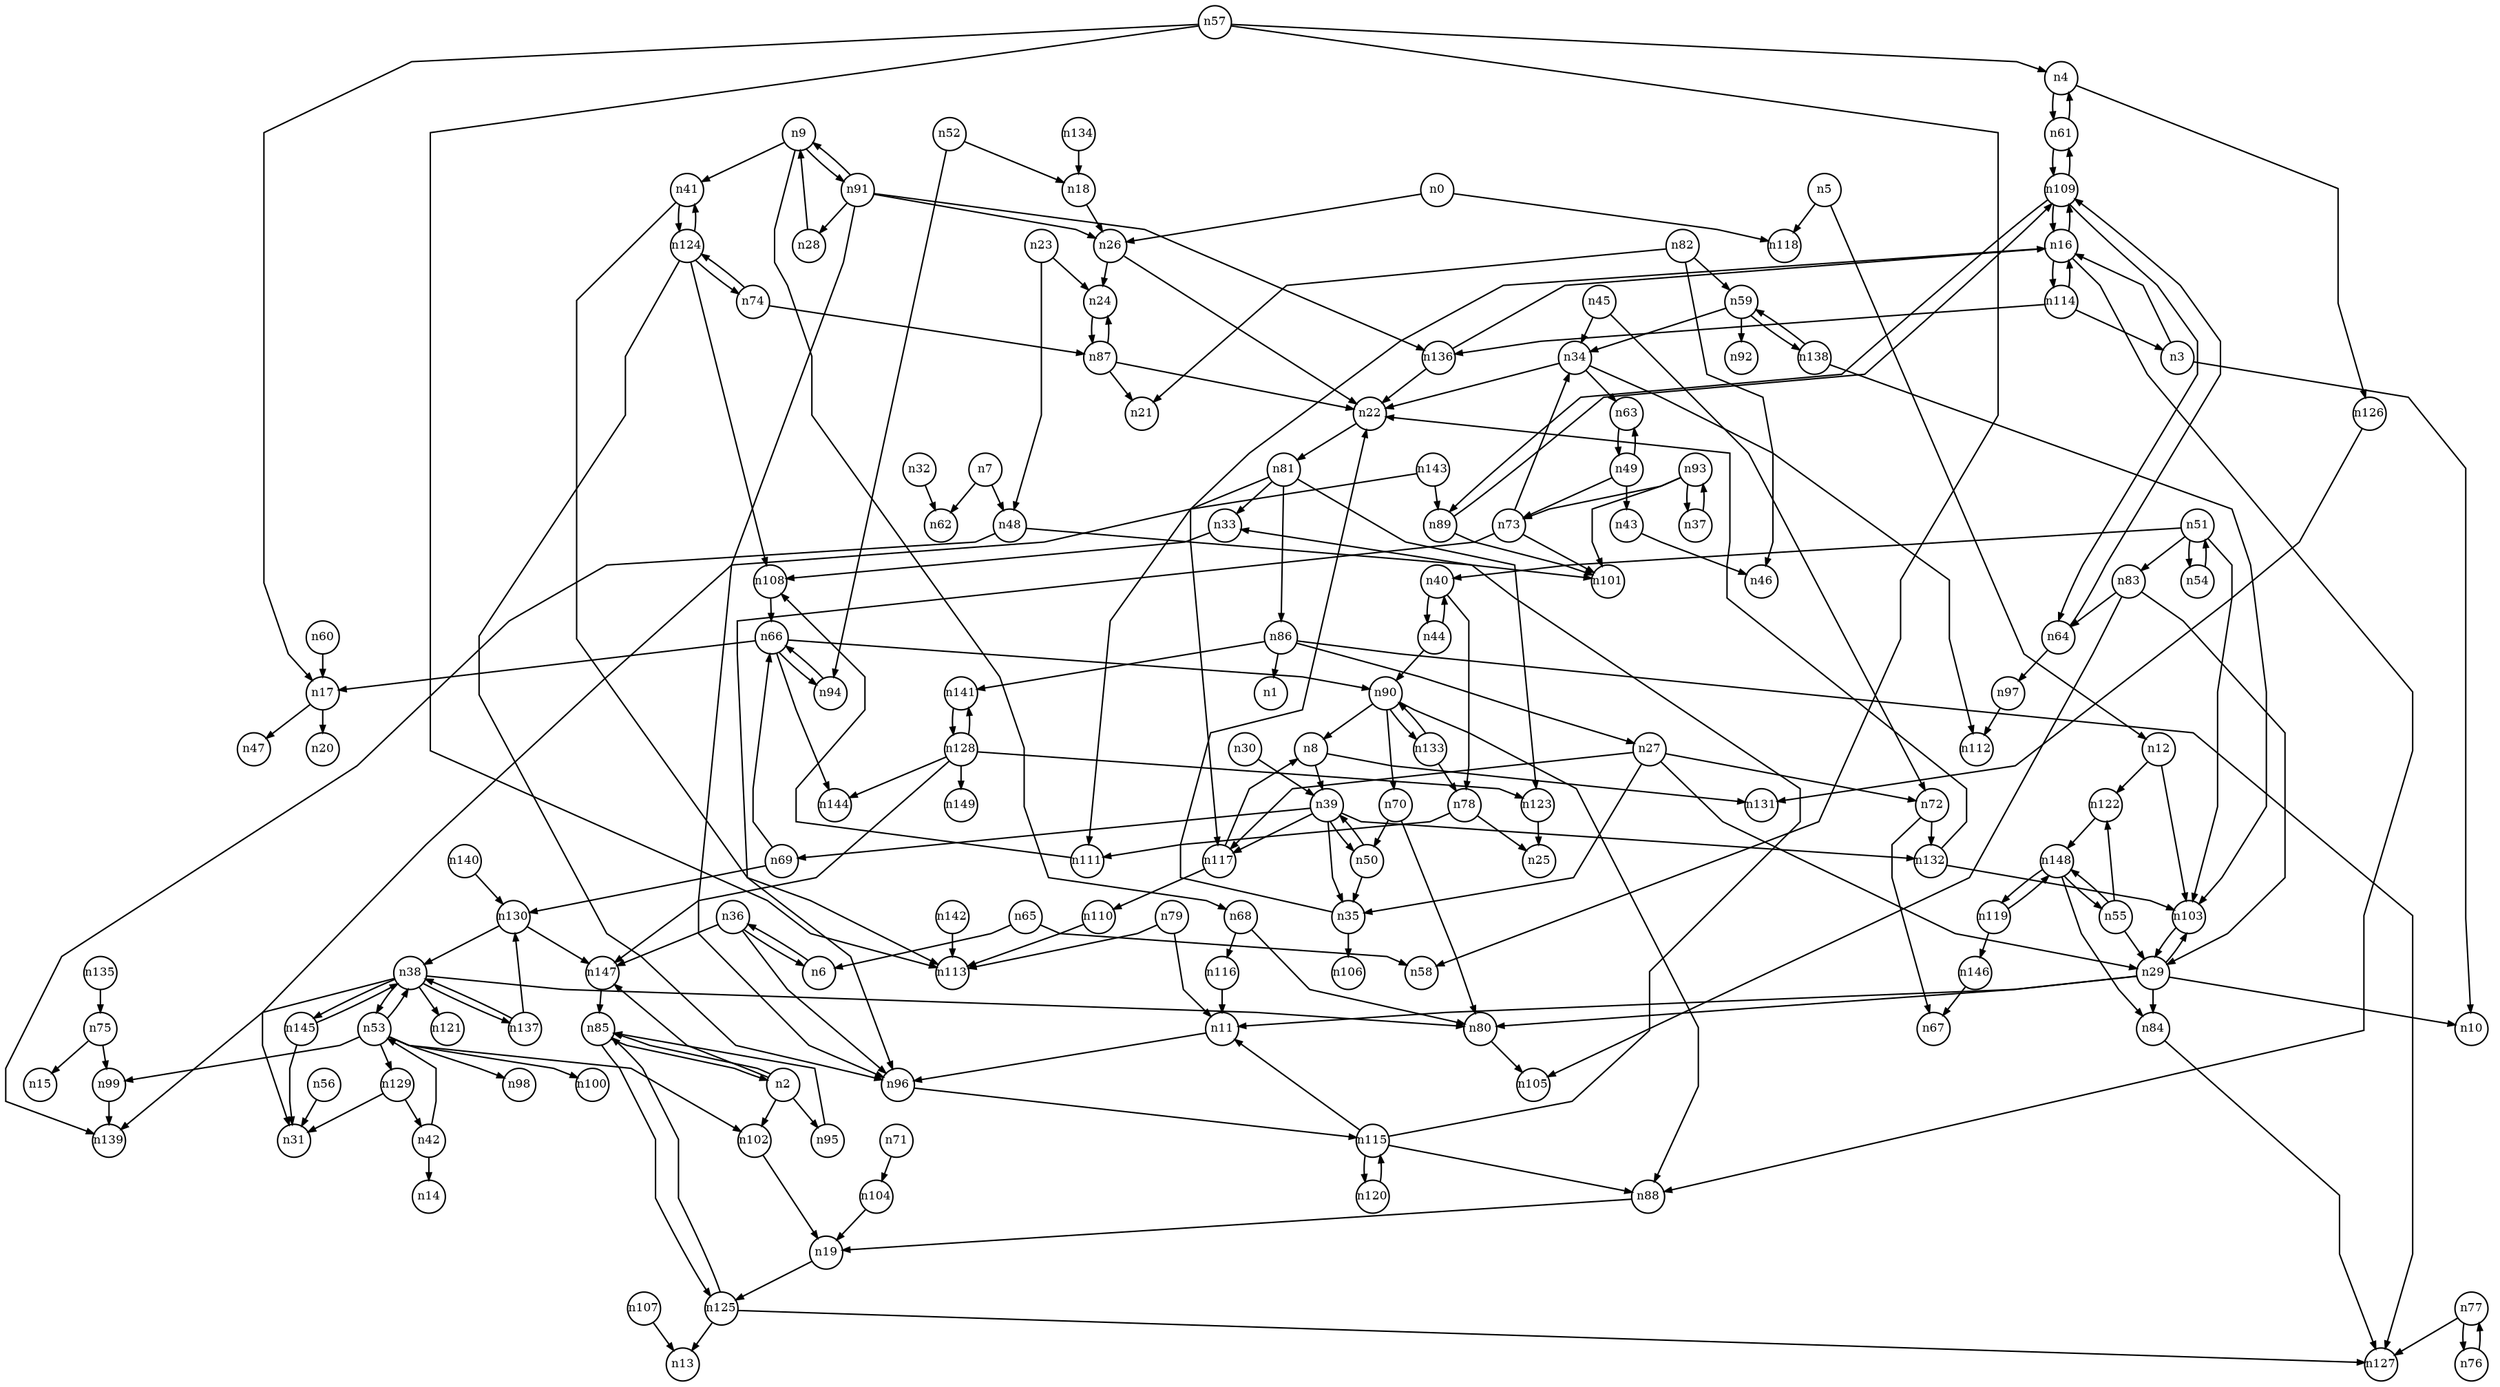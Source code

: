 digraph G{
splines=polyline;
ranksep=0.22;
nodesep=0.22;
nodesize=0.32;
fontsize=8
edge [arrowsize=0.5]
node [fontsize=8 shape=circle width=0.32 fixedsize=shape];

n26 -> n22
n26 -> n24
n0 -> n26
n0 -> n118
n95 -> n85
n2 -> n95
n2 -> n102
n2 -> n147
n2 -> n85
n102 -> n19
n147 -> n85
n3 -> n10
n3 -> n16
n126 -> n131
n4 -> n126
n4 -> n61
n12 -> n103
n12 -> n122
n5 -> n12
n5 -> n118
n48 -> n101
n48 -> n139
n7 -> n48
n7 -> n62
n39 -> n35
n39 -> n50
n39 -> n69
n39 -> n117
n39 -> n132
n8 -> n39
n8 -> n131
n41 -> n113
n41 -> n124
n9 -> n41
n9 -> n68
n9 -> n91
n68 -> n80
n68 -> n116
n91 -> n26
n91 -> n28
n91 -> n96
n91 -> n136
n91 -> n9
n96 -> n115
n11 -> n96
n103 -> n29
n122 -> n148
n88 -> n19
n16 -> n88
n16 -> n109
n16 -> n114
n16 -> n117
n109 -> n61
n109 -> n64
n109 -> n89
n109 -> n16
n114 -> n3
n114 -> n136
n114 -> n16
n117 -> n110
n117 -> n8
n17 -> n20
n17 -> n47
n18 -> n26
n24 -> n87
n23 -> n24
n23 -> n48
n22 -> n81
n29 -> n10
n29 -> n11
n29 -> n80
n29 -> n84
n29 -> n103
n27 -> n29
n27 -> n35
n27 -> n72
n27 -> n117
n35 -> n22
n35 -> n106
n72 -> n67
n72 -> n132
n80 -> n105
n84 -> n127
n30 -> n39
n32 -> n62
n108 -> n66
n33 -> n108
n34 -> n22
n34 -> n112
n34 -> n63
n6 -> n36
n36 -> n6
n36 -> n96
n36 -> n147
n53 -> n98
n53 -> n99
n53 -> n100
n53 -> n102
n53 -> n129
n53 -> n38
n38 -> n53
n38 -> n80
n38 -> n121
n38 -> n137
n38 -> n139
n38 -> n145
n137 -> n130
n137 -> n38
n145 -> n31
n145 -> n38
n50 -> n35
n50 -> n39
n69 -> n130
n69 -> n66
n132 -> n22
n132 -> n103
n78 -> n25
n78 -> n111
n40 -> n78
n40 -> n44
n42 -> n14
n42 -> n53
n43 -> n46
n44 -> n40
n44 -> n90
n90 -> n8
n90 -> n70
n90 -> n88
n90 -> n133
n45 -> n34
n45 -> n72
n49 -> n43
n49 -> n73
n49 -> n63
n73 -> n34
n73 -> n96
n73 -> n101
n51 -> n40
n51 -> n54
n51 -> n83
n51 -> n103
n54 -> n51
n83 -> n29
n83 -> n64
n83 -> n105
n52 -> n18
n52 -> n94
n94 -> n66
n99 -> n139
n129 -> n31
n129 -> n42
n55 -> n29
n55 -> n122
n55 -> n148
n56 -> n31
n57 -> n4
n57 -> n17
n57 -> n58
n57 -> n113
n59 -> n34
n59 -> n92
n59 -> n138
n60 -> n17
n61 -> n4
n61 -> n109
n63 -> n49
n97 -> n112
n64 -> n97
n64 -> n109
n65 -> n6
n65 -> n58
n66 -> n17
n66 -> n90
n66 -> n94
n66 -> n144
n116 -> n11
n130 -> n147
n130 -> n38
n70 -> n50
n70 -> n80
n104 -> n19
n71 -> n104
n87 -> n21
n87 -> n22
n87 -> n24
n74 -> n87
n74 -> n124
n124 -> n41
n124 -> n96
n124 -> n108
n124 -> n74
n75 -> n15
n75 -> n99
n76 -> n77
n77 -> n76
n77 -> n127
n111 -> n108
n79 -> n11
n79 -> n113
n81 -> n33
n81 -> n86
n81 -> n111
n81 -> n123
n86 -> n1
n86 -> n27
n86 -> n127
n86 -> n141
n123 -> n25
n82 -> n21
n82 -> n46
n82 -> n59
n85 -> n2
n85 -> n125
n141 -> n128
n19 -> n125
n89 -> n101
n89 -> n109
n133 -> n78
n133 -> n90
n28 -> n9
n136 -> n22
n136 -> n16
n37 -> n93
n93 -> n37
n93 -> n73
n93 -> n101
n107 -> n13
n110 -> n113
n115 -> n11
n115 -> n33
n115 -> n88
n115 -> n120
n120 -> n115
n146 -> n67
n119 -> n146
n119 -> n148
n125 -> n13
n125 -> n85
n125 -> n127
n128 -> n123
n128 -> n141
n128 -> n144
n128 -> n147
n128 -> n149
n134 -> n18
n135 -> n75
n138 -> n59
n138 -> n103
n140 -> n130
n142 -> n113
n143 -> n31
n143 -> n89
n148 -> n55
n148 -> n84
n148 -> n119
}
